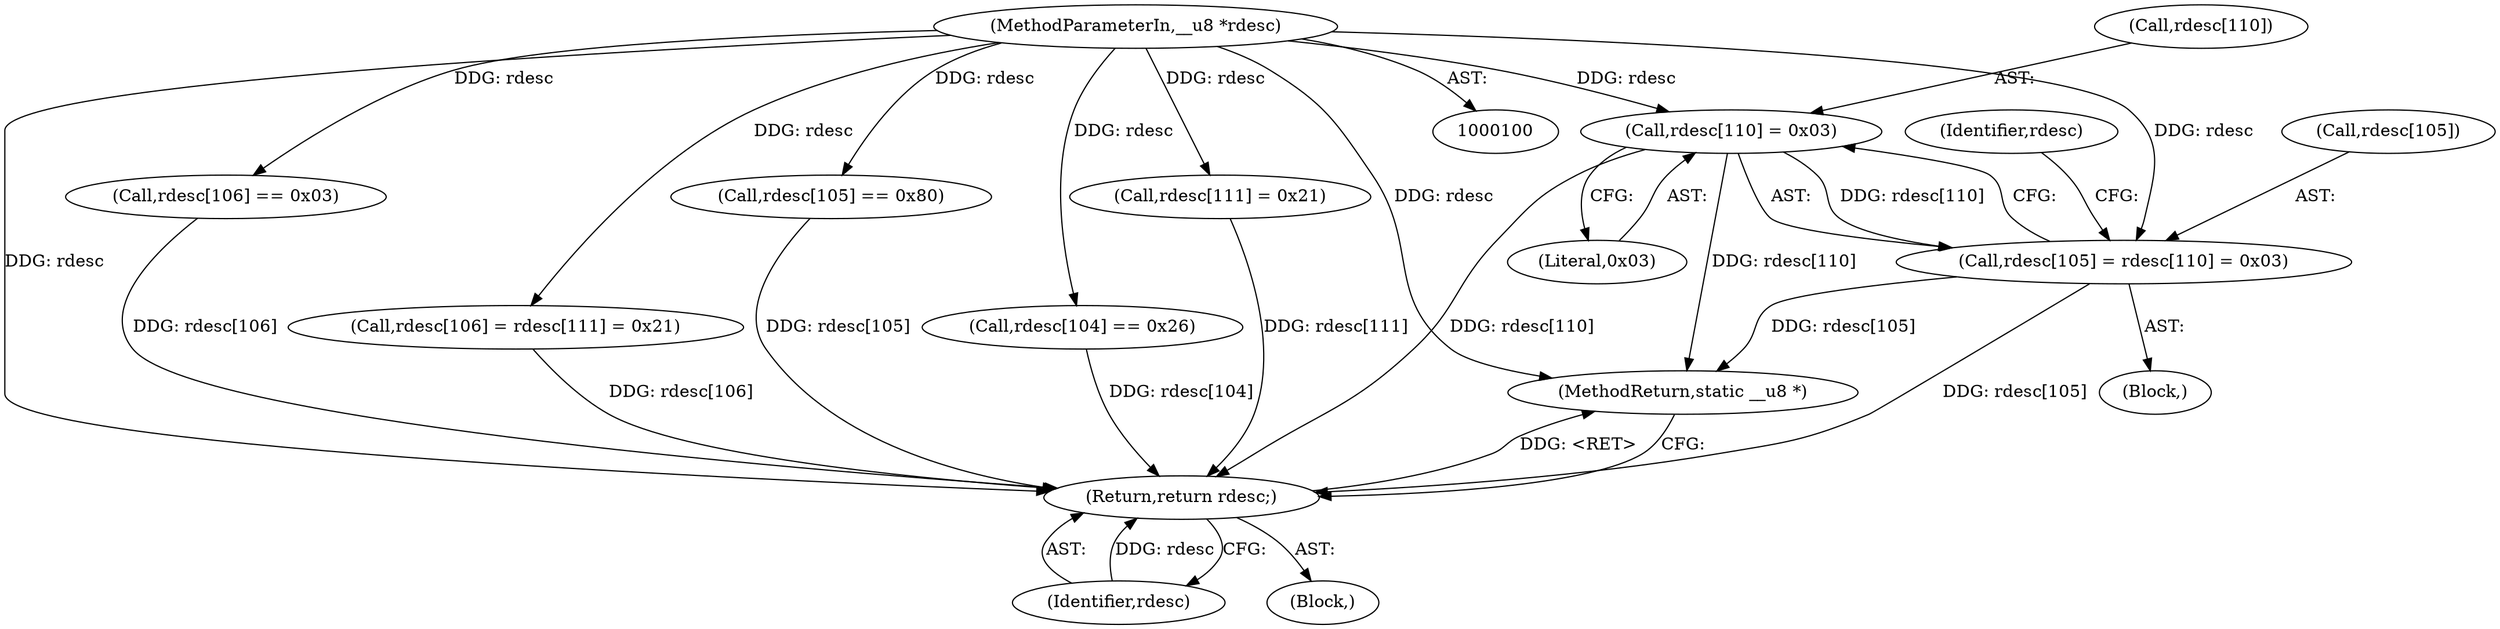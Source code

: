 digraph "0_linux_4ab25786c87eb20857bbb715c3ae34ec8fd6a214_4@array" {
"1000136" [label="(Call,rdesc[110] = 0x03)"];
"1000102" [label="(MethodParameterIn,__u8 *rdesc)"];
"1000132" [label="(Call,rdesc[105] = rdesc[110] = 0x03)"];
"1000150" [label="(Return,return rdesc;)"];
"1000136" [label="(Call,rdesc[110] = 0x03)"];
"1000133" [label="(Call,rdesc[105])"];
"1000150" [label="(Return,return rdesc;)"];
"1000151" [label="(Identifier,rdesc)"];
"1000137" [label="(Call,rdesc[110])"];
"1000140" [label="(Literal,0x03)"];
"1000123" [label="(Call,rdesc[106] == 0x03)"];
"1000143" [label="(Identifier,rdesc)"];
"1000141" [label="(Call,rdesc[106] = rdesc[111] = 0x21)"];
"1000104" [label="(Block,)"];
"1000118" [label="(Call,rdesc[105] == 0x80)"];
"1000102" [label="(MethodParameterIn,__u8 *rdesc)"];
"1000112" [label="(Call,rdesc[104] == 0x26)"];
"1000128" [label="(Block,)"];
"1000132" [label="(Call,rdesc[105] = rdesc[110] = 0x03)"];
"1000145" [label="(Call,rdesc[111] = 0x21)"];
"1000152" [label="(MethodReturn,static __u8 *)"];
"1000136" -> "1000132"  [label="AST: "];
"1000136" -> "1000140"  [label="CFG: "];
"1000137" -> "1000136"  [label="AST: "];
"1000140" -> "1000136"  [label="AST: "];
"1000132" -> "1000136"  [label="CFG: "];
"1000136" -> "1000152"  [label="DDG: rdesc[110]"];
"1000136" -> "1000132"  [label="DDG: rdesc[110]"];
"1000102" -> "1000136"  [label="DDG: rdesc"];
"1000136" -> "1000150"  [label="DDG: rdesc[110]"];
"1000102" -> "1000100"  [label="AST: "];
"1000102" -> "1000152"  [label="DDG: rdesc"];
"1000102" -> "1000112"  [label="DDG: rdesc"];
"1000102" -> "1000118"  [label="DDG: rdesc"];
"1000102" -> "1000123"  [label="DDG: rdesc"];
"1000102" -> "1000132"  [label="DDG: rdesc"];
"1000102" -> "1000141"  [label="DDG: rdesc"];
"1000102" -> "1000145"  [label="DDG: rdesc"];
"1000102" -> "1000150"  [label="DDG: rdesc"];
"1000132" -> "1000128"  [label="AST: "];
"1000133" -> "1000132"  [label="AST: "];
"1000143" -> "1000132"  [label="CFG: "];
"1000132" -> "1000152"  [label="DDG: rdesc[105]"];
"1000132" -> "1000150"  [label="DDG: rdesc[105]"];
"1000150" -> "1000104"  [label="AST: "];
"1000150" -> "1000151"  [label="CFG: "];
"1000151" -> "1000150"  [label="AST: "];
"1000152" -> "1000150"  [label="CFG: "];
"1000150" -> "1000152"  [label="DDG: <RET>"];
"1000151" -> "1000150"  [label="DDG: rdesc"];
"1000141" -> "1000150"  [label="DDG: rdesc[106]"];
"1000112" -> "1000150"  [label="DDG: rdesc[104]"];
"1000118" -> "1000150"  [label="DDG: rdesc[105]"];
"1000145" -> "1000150"  [label="DDG: rdesc[111]"];
"1000123" -> "1000150"  [label="DDG: rdesc[106]"];
}
